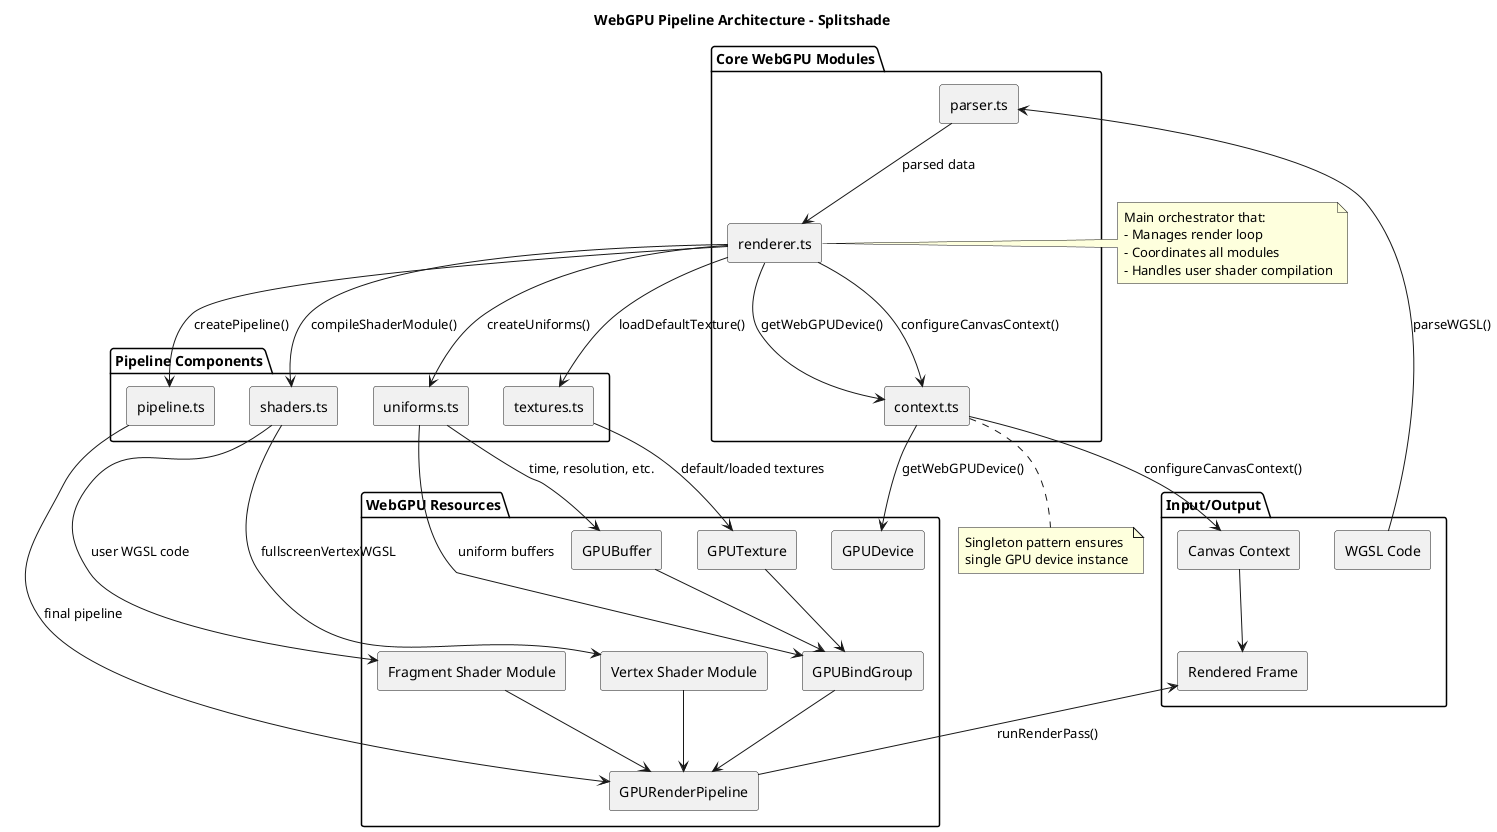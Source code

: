 @startuml
' !theme aws-orange
skinparam componentStyle rectangle

title WebGPU Pipeline Architecture - Splitshade

package "Core WebGPU Modules" {
  [context.ts] as Context
  [renderer.ts] as Renderer
  [parser.ts] as Parser
}

package "Pipeline Components" {
  [shaders.ts] as Shaders
  [uniforms.ts] as Uniforms
  [textures.ts] as Textures
  [pipeline.ts] as Pipeline
}

package "WebGPU Resources" {
  [Vertex Shader Module] as VertexShaderModule
  [Fragment Shader Module] as FragmentShaderModule
  [GPUBindGroup] as BindGroup
  [GPURenderPipeline] as RenderPipeline
  [GPUBuffer] as Buffer
  [GPUTexture] as Texture
  [GPUDevice] as Device
}

package "Input/Output" {
  component "WGSL Code" as WGSL
  component "Canvas Context" as Canvas
  component "Rendered Frame" as Frame
}

' Main flow
WGSL --> Parser : parseWGSL()
Parser --> Renderer : parsed data

' Renderer uses context for setup
Renderer --> Context : getWebGPUDevice()
Renderer --> Context : configureCanvasContext()

' Context setup (what context.ts provides)
Context --> Device : getWebGPUDevice()
Context --> Canvas : configureCanvasContext()

' Renderer orchestrates everything
Renderer --> Shaders : compileShaderModule()
Renderer --> Uniforms : createUniforms()
Renderer --> Textures : loadDefaultTexture()
Renderer --> Pipeline : createPipeline()

' Resource creation
Shaders --> VertexShaderModule : fullscreenVertexWGSL
Shaders --> FragmentShaderModule : user WGSL code
Uniforms --> BindGroup : uniform buffers
Uniforms --> Buffer : time, resolution, etc.
Textures --> Texture : default/loaded textures
Pipeline --> RenderPipeline : final pipeline

' Dependencies for pipeline creation
VertexShaderModule --> RenderPipeline
FragmentShaderModule --> RenderPipeline
BindGroup --> RenderPipeline
Buffer --> BindGroup
Texture --> BindGroup

' Final rendering
RenderPipeline --> Frame : runRenderPass()
Canvas --> Frame

note right of Renderer
  Main orchestrator that:
  - Manages render loop
  - Coordinates all modules
  - Handles user shader compilation
end note

note bottom of Context
  Singleton pattern ensures
  single GPU device instance
end note

@enduml
